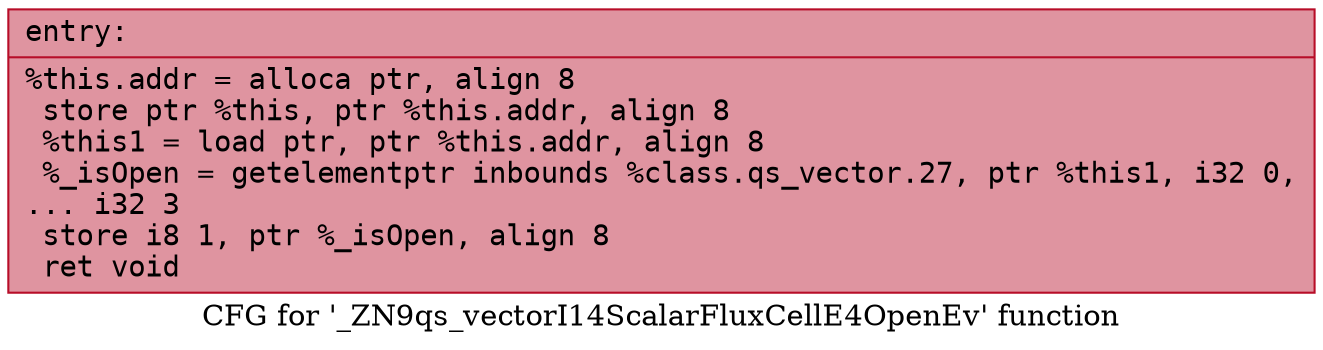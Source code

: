 digraph "CFG for '_ZN9qs_vectorI14ScalarFluxCellE4OpenEv' function" {
	label="CFG for '_ZN9qs_vectorI14ScalarFluxCellE4OpenEv' function";

	Node0x556c3c82aae0 [shape=record,color="#b70d28ff", style=filled, fillcolor="#b70d2870" fontname="Courier",label="{entry:\l|  %this.addr = alloca ptr, align 8\l  store ptr %this, ptr %this.addr, align 8\l  %this1 = load ptr, ptr %this.addr, align 8\l  %_isOpen = getelementptr inbounds %class.qs_vector.27, ptr %this1, i32 0,\l... i32 3\l  store i8 1, ptr %_isOpen, align 8\l  ret void\l}"];
}
